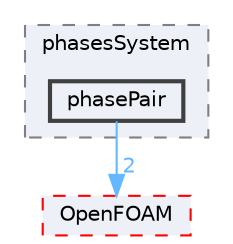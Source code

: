 digraph "src/phaseSystemModels/multiphaseInter/phasesSystem/phasePair"
{
 // LATEX_PDF_SIZE
  bgcolor="transparent";
  edge [fontname=Helvetica,fontsize=10,labelfontname=Helvetica,labelfontsize=10];
  node [fontname=Helvetica,fontsize=10,shape=box,height=0.2,width=0.4];
  compound=true
  subgraph clusterdir_db395476bb1f6f0ed4c109e4728d6393 {
    graph [ bgcolor="#edf0f7", pencolor="grey50", label="phasesSystem", fontname=Helvetica,fontsize=10 style="filled,dashed", URL="dir_db395476bb1f6f0ed4c109e4728d6393.html",tooltip=""]
  dir_04af15aad81010ba2cd59a69d3ecdb7f [label="phasePair", fillcolor="#edf0f7", color="grey25", style="filled,bold", URL="dir_04af15aad81010ba2cd59a69d3ecdb7f.html",tooltip=""];
  }
  dir_c5473ff19b20e6ec4dfe5c310b3778a8 [label="OpenFOAM", fillcolor="#edf0f7", color="red", style="filled,dashed", URL="dir_c5473ff19b20e6ec4dfe5c310b3778a8.html",tooltip=""];
  dir_04af15aad81010ba2cd59a69d3ecdb7f->dir_c5473ff19b20e6ec4dfe5c310b3778a8 [headlabel="2", labeldistance=1.5 headhref="dir_002897_002695.html" href="dir_002897_002695.html" color="steelblue1" fontcolor="steelblue1"];
}
